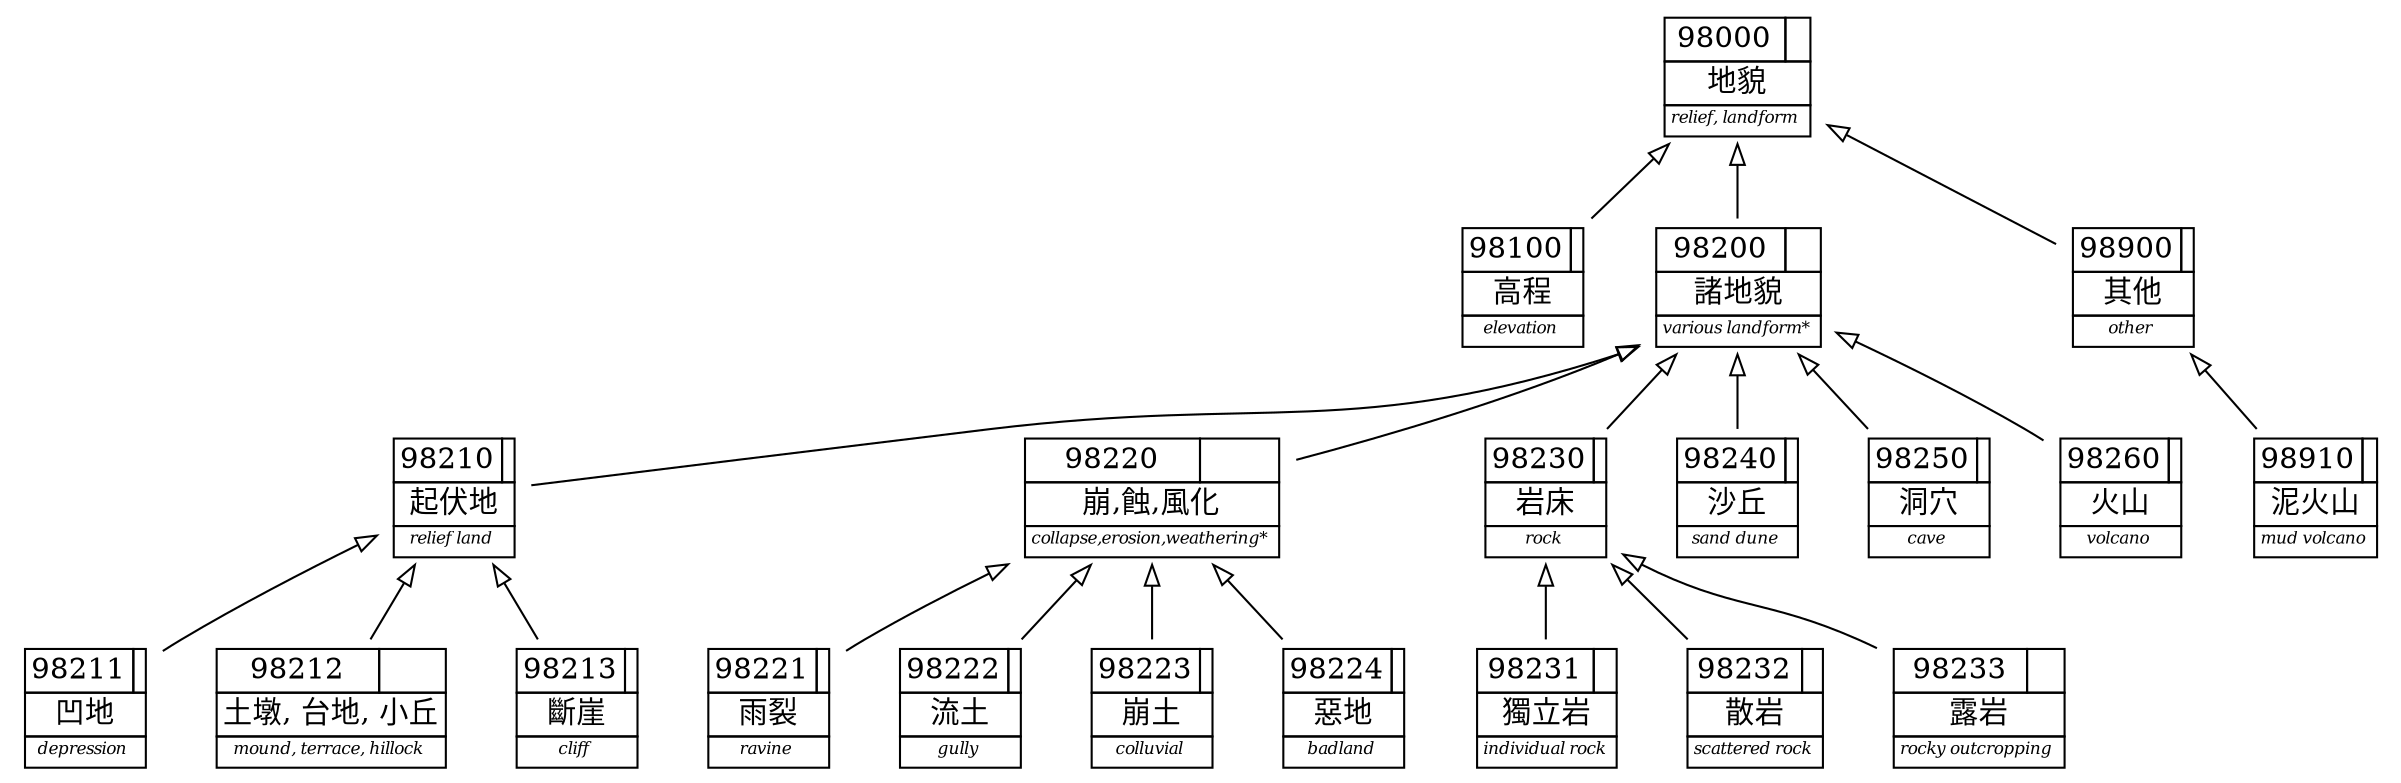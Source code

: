 /* This file was auto-generated on Mon Dec 24 21:20:55 2012
   using SOFT.pm library version 0.5.  Command line:
/usr/local/bin/soft2gv.pl --noorphans --tuples=TMOI.csv --styles=TMOI.gvsty TMOI-elevation.soft
*/
digraph G {
	rankdir=BT
	/* subgraphs */
	/* node attributes */
	"cat:s98000" [weight="5",label=< <TABLE BORDER="0" CELLBORDER="1" CELLSPACING="0">  <TR><TD>98000</TD><TD></TD></TR>  <TR><TD COLSPAN="2">&#x5730;&#x8C8C;</TD></TR>  <TR><TD COLSPAN="2"><FONT POINT-SIZE="8"><I>relief, landform </I></FONT></TD></TR>  </TABLE>>,shape="plaintext"];
	"cat:s98100" [weight="5",label=< <TABLE BORDER="0" CELLBORDER="1" CELLSPACING="0">  <TR><TD>98100</TD><TD></TD></TR>  <TR><TD COLSPAN="2">&#x9AD8;&#x7A0B;</TD></TR>  <TR><TD COLSPAN="2"><FONT POINT-SIZE="8"><I>elevation </I></FONT></TD></TR>  </TABLE>>,shape="plaintext"];
	"cat:s98200" [weight="5",label=< <TABLE BORDER="0" CELLBORDER="1" CELLSPACING="0">  <TR><TD>98200</TD><TD></TD></TR>  <TR><TD COLSPAN="2">&#x8AF8;&#x5730;&#x8C8C;</TD></TR>  <TR><TD COLSPAN="2"><FONT POINT-SIZE="8"><I>various landform* </I></FONT></TD></TR>  </TABLE>>,shape="plaintext"];
	"cat:s98210" [weight="5",label=< <TABLE BORDER="0" CELLBORDER="1" CELLSPACING="0">  <TR><TD>98210</TD><TD></TD></TR>  <TR><TD COLSPAN="2">&#x8D77;&#x4F0F;&#x5730;</TD></TR>  <TR><TD COLSPAN="2"><FONT POINT-SIZE="8"><I>relief land </I></FONT></TD></TR>  </TABLE>>,shape="plaintext"];
	"cat:s98211" [weight="5",label=< <TABLE BORDER="0" CELLBORDER="1" CELLSPACING="0">  <TR><TD>98211</TD><TD></TD></TR>  <TR><TD COLSPAN="2">&#x51F9;&#x5730;</TD></TR>  <TR><TD COLSPAN="2"><FONT POINT-SIZE="8"><I>depression </I></FONT></TD></TR>  </TABLE>>,shape="plaintext"];
	"cat:s98212" [weight="5",label=< <TABLE BORDER="0" CELLBORDER="1" CELLSPACING="0">  <TR><TD>98212</TD><TD></TD></TR>  <TR><TD COLSPAN="2">&#x571F;&#x58A9;, &#x53F0;&#x5730;, &#x5C0F;&#x4E18;</TD></TR>  <TR><TD COLSPAN="2"><FONT POINT-SIZE="8"><I>mound, terrace, hillock </I></FONT></TD></TR>  </TABLE>>,shape="plaintext"];
	"cat:s98213" [weight="5",label=< <TABLE BORDER="0" CELLBORDER="1" CELLSPACING="0">  <TR><TD>98213</TD><TD></TD></TR>  <TR><TD COLSPAN="2">&#x65B7;&#x5D16;</TD></TR>  <TR><TD COLSPAN="2"><FONT POINT-SIZE="8"><I>cliff </I></FONT></TD></TR>  </TABLE>>,shape="plaintext"];
	"cat:s98220" [weight="5",label=< <TABLE BORDER="0" CELLBORDER="1" CELLSPACING="0">  <TR><TD>98220</TD><TD></TD></TR>  <TR><TD COLSPAN="2">&#x5D29;,&#x8755;,&#x98A8;&#x5316;</TD></TR>  <TR><TD COLSPAN="2"><FONT POINT-SIZE="8"><I>collapse,erosion,weathering* </I></FONT></TD></TR>  </TABLE>>,shape="plaintext"];
	"cat:s98221" [weight="5",label=< <TABLE BORDER="0" CELLBORDER="1" CELLSPACING="0">  <TR><TD>98221</TD><TD></TD></TR>  <TR><TD COLSPAN="2">&#x96E8;&#x88C2;</TD></TR>  <TR><TD COLSPAN="2"><FONT POINT-SIZE="8"><I>ravine </I></FONT></TD></TR>  </TABLE>>,shape="plaintext"];
	"cat:s98222" [weight="5",label=< <TABLE BORDER="0" CELLBORDER="1" CELLSPACING="0">  <TR><TD>98222</TD><TD></TD></TR>  <TR><TD COLSPAN="2">&#x6D41;&#x571F;</TD></TR>  <TR><TD COLSPAN="2"><FONT POINT-SIZE="8"><I>gully </I></FONT></TD></TR>  </TABLE>>,shape="plaintext"];
	"cat:s98223" [weight="5",label=< <TABLE BORDER="0" CELLBORDER="1" CELLSPACING="0">  <TR><TD>98223</TD><TD></TD></TR>  <TR><TD COLSPAN="2">&#x5D29;&#x571F;</TD></TR>  <TR><TD COLSPAN="2"><FONT POINT-SIZE="8"><I>colluvial </I></FONT></TD></TR>  </TABLE>>,shape="plaintext"];
	"cat:s98224" [weight="5",label=< <TABLE BORDER="0" CELLBORDER="1" CELLSPACING="0">  <TR><TD>98224</TD><TD></TD></TR>  <TR><TD COLSPAN="2">&#x60E1;&#x5730;</TD></TR>  <TR><TD COLSPAN="2"><FONT POINT-SIZE="8"><I>badland </I></FONT></TD></TR>  </TABLE>>,shape="plaintext"];
	"cat:s98230" [weight="5",label=< <TABLE BORDER="0" CELLBORDER="1" CELLSPACING="0">  <TR><TD>98230</TD><TD></TD></TR>  <TR><TD COLSPAN="2">&#x5CA9;&#x5E8A;</TD></TR>  <TR><TD COLSPAN="2"><FONT POINT-SIZE="8"><I>rock </I></FONT></TD></TR>  </TABLE>>,shape="plaintext"];
	"cat:s98231" [weight="5",label=< <TABLE BORDER="0" CELLBORDER="1" CELLSPACING="0">  <TR><TD>98231</TD><TD></TD></TR>  <TR><TD COLSPAN="2">&#x7368;&#x7ACB;&#x5CA9;</TD></TR>  <TR><TD COLSPAN="2"><FONT POINT-SIZE="8"><I>individual rock </I></FONT></TD></TR>  </TABLE>>,shape="plaintext"];
	"cat:s98232" [weight="5",label=< <TABLE BORDER="0" CELLBORDER="1" CELLSPACING="0">  <TR><TD>98232</TD><TD></TD></TR>  <TR><TD COLSPAN="2">&#x6563;&#x5CA9;</TD></TR>  <TR><TD COLSPAN="2"><FONT POINT-SIZE="8"><I>scattered rock </I></FONT></TD></TR>  </TABLE>>,shape="plaintext"];
	"cat:s98233" [weight="5",label=< <TABLE BORDER="0" CELLBORDER="1" CELLSPACING="0">  <TR><TD>98233</TD><TD></TD></TR>  <TR><TD COLSPAN="2">&#x9732;&#x5CA9;</TD></TR>  <TR><TD COLSPAN="2"><FONT POINT-SIZE="8"><I>rocky outcropping </I></FONT></TD></TR>  </TABLE>>,shape="plaintext"];
	"cat:s98240" [weight="5",label=< <TABLE BORDER="0" CELLBORDER="1" CELLSPACING="0">  <TR><TD>98240</TD><TD></TD></TR>  <TR><TD COLSPAN="2">&#x6C99;&#x4E18;</TD></TR>  <TR><TD COLSPAN="2"><FONT POINT-SIZE="8"><I>sand dune </I></FONT></TD></TR>  </TABLE>>,shape="plaintext"];
	"cat:s98250" [weight="5",label=< <TABLE BORDER="0" CELLBORDER="1" CELLSPACING="0">  <TR><TD>98250</TD><TD></TD></TR>  <TR><TD COLSPAN="2">&#x6D1E;&#x7A74;</TD></TR>  <TR><TD COLSPAN="2"><FONT POINT-SIZE="8"><I>cave </I></FONT></TD></TR>  </TABLE>>,shape="plaintext"];
	"cat:s98260" [weight="5",label=< <TABLE BORDER="0" CELLBORDER="1" CELLSPACING="0">  <TR><TD>98260</TD><TD></TD></TR>  <TR><TD COLSPAN="2">&#x706B;&#x5C71;</TD></TR>  <TR><TD COLSPAN="2"><FONT POINT-SIZE="8"><I>volcano </I></FONT></TD></TR>  </TABLE>>,shape="plaintext"];
	"cat:s98900" [weight="5",label=< <TABLE BORDER="0" CELLBORDER="1" CELLSPACING="0">  <TR><TD>98900</TD><TD></TD></TR>  <TR><TD COLSPAN="2">&#x5176;&#x4ED6;</TD></TR>  <TR><TD COLSPAN="2"><FONT POINT-SIZE="8"><I>other </I></FONT></TD></TR>  </TABLE>>,shape="plaintext"];
	"cat:s98910" [weight="5",label=< <TABLE BORDER="0" CELLBORDER="1" CELLSPACING="0">  <TR><TD>98910</TD><TD></TD></TR>  <TR><TD COLSPAN="2">&#x6CE5;&#x706B;&#x5C71;</TD></TR>  <TR><TD COLSPAN="2"><FONT POINT-SIZE="8"><I>mud volcano </I></FONT></TD></TR>  </TABLE>>,shape="plaintext"];

	/* relations with attributes */
	"cat:s98100" -> "cat:s98000" [style="solid",arrowhead="empty"];
	"cat:s98200" -> "cat:s98000" [style="solid",arrowhead="empty"];
	"cat:s98210" -> "cat:s98200" [style="solid",arrowhead="empty"];
	"cat:s98211" -> "cat:s98210" [style="solid",arrowhead="empty"];
	"cat:s98212" -> "cat:s98210" [style="solid",arrowhead="empty"];
	"cat:s98213" -> "cat:s98210" [style="solid",arrowhead="empty"];
	"cat:s98220" -> "cat:s98200" [style="solid",arrowhead="empty"];
	"cat:s98221" -> "cat:s98220" [style="solid",arrowhead="empty"];
	"cat:s98222" -> "cat:s98220" [style="solid",arrowhead="empty"];
	"cat:s98223" -> "cat:s98220" [style="solid",arrowhead="empty"];
	"cat:s98224" -> "cat:s98220" [style="solid",arrowhead="empty"];
	"cat:s98230" -> "cat:s98200" [style="solid",arrowhead="empty"];
	"cat:s98231" -> "cat:s98230" [style="solid",arrowhead="empty"];
	"cat:s98232" -> "cat:s98230" [style="solid",arrowhead="empty"];
	"cat:s98233" -> "cat:s98230" [style="solid",arrowhead="empty"];
	"cat:s98240" -> "cat:s98200" [style="solid",arrowhead="empty"];
	"cat:s98250" -> "cat:s98200" [style="solid",arrowhead="empty"];
	"cat:s98260" -> "cat:s98200" [style="solid",arrowhead="empty"];
	"cat:s98900" -> "cat:s98000" [style="solid",arrowhead="empty"];
	"cat:s98910" -> "cat:s98900" [style="solid",arrowhead="empty"];
}

